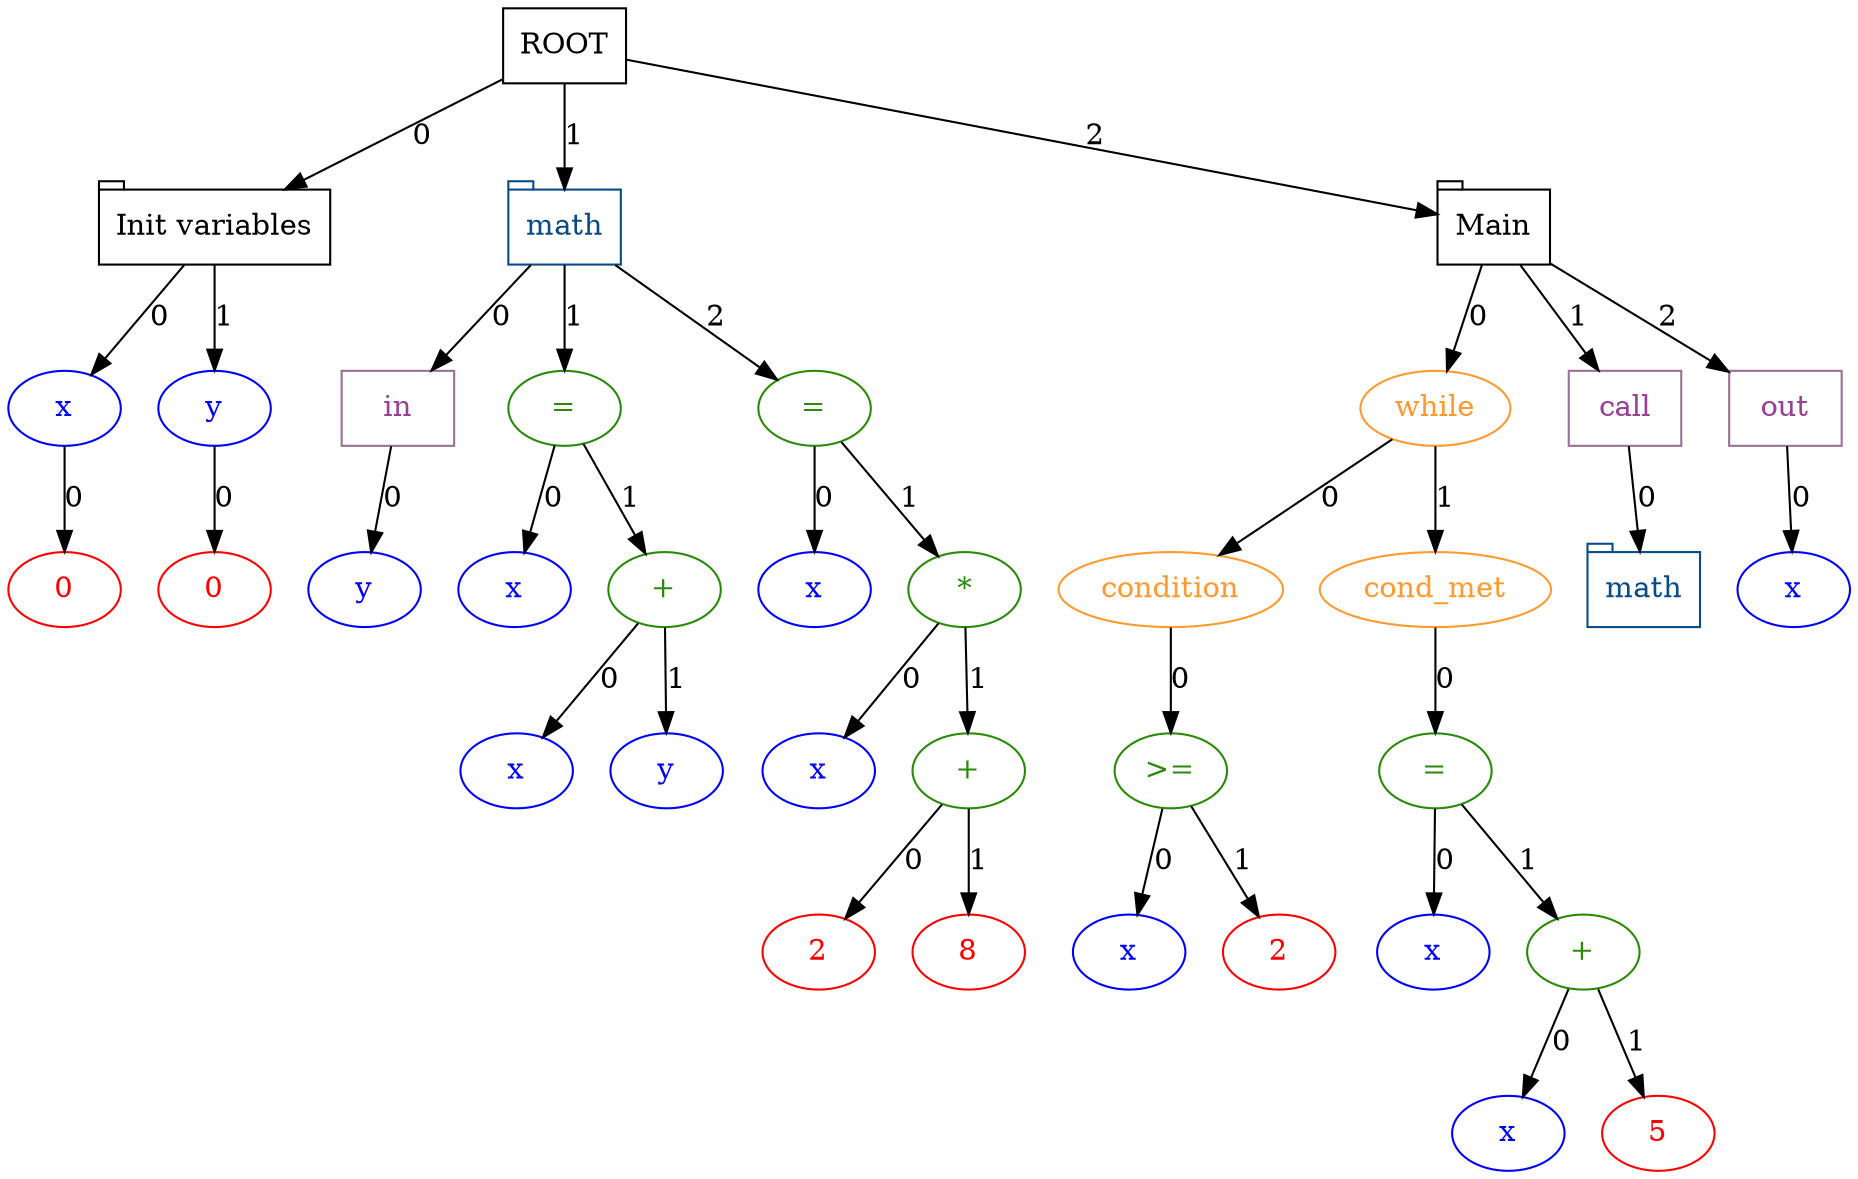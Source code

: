 digraph DotGraph
{
    Node0 [shape="box", color="black", fontcolor="black", fillcolor="white", style="solid", weight="1", label="ROOT"];
    Node0 -> Node1 [color="black", style="solid", weight="1", label="0"];
    Node1 [shape="tab", color="black", fontcolor="black", fillcolor="white", style="solid", weight="1", label="Init variables"];
    Node1 -> Node2 [color="black", style="solid", weight="1", label="0"];
    Node2 [shape="ellipse", color="blue", fontcolor="blue", fillcolor="white", style="solid", weight="1", label="x"];
    Node2 -> Node3 [color="black", style="solid", weight="1", label="0"];
    Node3 [shape="ellipse", color="red", fontcolor="red", fillcolor="white", style="solid", weight="1", label="0"];
    Node1 -> Node4 [color="black", style="solid", weight="1", label="1"];
    Node4 [shape="ellipse", color="blue", fontcolor="blue", fillcolor="white", style="solid", weight="1", label="y"];
    Node4 -> Node5 [color="black", style="solid", weight="1", label="0"];
    Node5 [shape="ellipse", color="red", fontcolor="red", fillcolor="white", style="solid", weight="1", label="0"];
    Node0 -> Node6 [color="black", style="solid", weight="1", label="1"];
    Node6 [shape="tab", color="#084B8A", fontcolor="#084B8A", fillcolor="white", style="solid", weight="1", label="math"];
    Node6 -> Node7 [color="black", style="solid", weight="1", label="0"];
    Node7 [shape="box", color="#9A7195", fontcolor="#9A4195", fillcolor="white", style="solid", weight="1", label="in"];
    Node7 -> Node8 [color="black", style="solid", weight="1", label="0"];
    Node8 [shape="ellipse", color="blue", fontcolor="blue", fillcolor="white", style="solid", weight="1", label="y"];
    Node6 -> Node9 [color="black", style="solid", weight="1", label="1"];
    Node9 [shape="ellipse", color="#298A08", fontcolor="#298A08", fillcolor="white", style="solid", weight="1", label="="];
    Node9 -> Node10 [color="black", style="solid", weight="1", label="0"];
    Node10 [shape="ellipse", color="blue", fontcolor="blue", fillcolor="white", style="solid", weight="1", label="x"];
    Node9 -> Node11 [color="black", style="solid", weight="1", label="1"];
    Node11 [shape="ellipse", color="#298A08", fontcolor="#298A08", fillcolor="white", style="solid", weight="1", label="+"];
    Node11 -> Node12 [color="black", style="solid", weight="1", label="0"];
    Node12 [shape="ellipse", color="blue", fontcolor="blue", fillcolor="white", style="solid", weight="1", label="x"];
    Node11 -> Node13 [color="black", style="solid", weight="1", label="1"];
    Node13 [shape="ellipse", color="blue", fontcolor="blue", fillcolor="white", style="solid", weight="1", label="y"];
    Node6 -> Node14 [color="black", style="solid", weight="1", label="2"];
    Node14 [shape="ellipse", color="#298A08", fontcolor="#298A08", fillcolor="white", style="solid", weight="1", label="="];
    Node14 -> Node15 [color="black", style="solid", weight="1", label="0"];
    Node15 [shape="ellipse", color="blue", fontcolor="blue", fillcolor="white", style="solid", weight="1", label="x"];
    Node14 -> Node16 [color="black", style="solid", weight="1", label="1"];
    Node16 [shape="ellipse", color="#298A08", fontcolor="#298A08", fillcolor="white", style="solid", weight="1", label="*"];
    Node16 -> Node17 [color="black", style="solid", weight="1", label="0"];
    Node17 [shape="ellipse", color="blue", fontcolor="blue", fillcolor="white", style="solid", weight="1", label="x"];
    Node16 -> Node18 [color="black", style="solid", weight="1", label="1"];
    Node18 [shape="ellipse", color="#298A08", fontcolor="#298A08", fillcolor="white", style="solid", weight="1", label="+"];
    Node18 -> Node19 [color="black", style="solid", weight="1", label="0"];
    Node19 [shape="ellipse", color="red", fontcolor="red", fillcolor="white", style="solid", weight="1", label="2"];
    Node18 -> Node20 [color="black", style="solid", weight="1", label="1"];
    Node20 [shape="ellipse", color="red", fontcolor="red", fillcolor="white", style="solid", weight="1", label="8"];
    Node0 -> Node21 [color="black", style="solid", weight="1", label="2"];
    Node21 [shape="tab", color="black", fontcolor="black", fillcolor="white", style="solid", weight="1", label="Main"];
    Node21 -> Node22 [color="black", style="solid", weight="1", label="0"];
    Node22 [shape="ellipse", color="#FE9A2E", fontcolor="#FE9A2E", fillcolor="white", style="solid", weight="1", label="while"];
    Node22 -> Node23 [color="black", style="solid", weight="1", label="0"];
    Node23 [shape="ellipse", color="#FE9A2E", fontcolor="#FE9A2E", fillcolor="white", style="solid", weight="1", label="condition"];
    Node23 -> Node24 [color="black", style="solid", weight="1", label="0"];
    Node24 [shape="ellipse", color="#298A08", fontcolor="#298A08", fillcolor="white", style="solid", weight="1", label=">="];
    Node24 -> Node25 [color="black", style="solid", weight="1", label="0"];
    Node25 [shape="ellipse", color="blue", fontcolor="blue", fillcolor="white", style="solid", weight="1", label="x"];
    Node24 -> Node26 [color="black", style="solid", weight="1", label="1"];
    Node26 [shape="ellipse", color="red", fontcolor="red", fillcolor="white", style="solid", weight="1", label="2"];
    Node22 -> Node27 [color="black", style="solid", weight="1", label="1"];
    Node27 [shape="ellipse", color="#FE9A2E", fontcolor="#FE9A2E", fillcolor="white", style="solid", weight="1", label="cond_met"];
    Node27 -> Node28 [color="black", style="solid", weight="1", label="0"];
    Node28 [shape="ellipse", color="#298A08", fontcolor="#298A08", fillcolor="white", style="solid", weight="1", label="="];
    Node28 -> Node29 [color="black", style="solid", weight="1", label="0"];
    Node29 [shape="ellipse", color="blue", fontcolor="blue", fillcolor="white", style="solid", weight="1", label="x"];
    Node28 -> Node30 [color="black", style="solid", weight="1", label="1"];
    Node30 [shape="ellipse", color="#298A08", fontcolor="#298A08", fillcolor="white", style="solid", weight="1", label="+"];
    Node30 -> Node31 [color="black", style="solid", weight="1", label="0"];
    Node31 [shape="ellipse", color="blue", fontcolor="blue", fillcolor="white", style="solid", weight="1", label="x"];
    Node30 -> Node32 [color="black", style="solid", weight="1", label="1"];
    Node32 [shape="ellipse", color="red", fontcolor="red", fillcolor="white", style="solid", weight="1", label="5"];
    Node21 -> Node33 [color="black", style="solid", weight="1", label="1"];
    Node33 [shape="box", color="#9A7195", fontcolor="#9A4195", fillcolor="white", style="solid", weight="1", label="call"];
    Node33 -> Node34 [color="black", style="solid", weight="1", label="0"];
    Node34 [shape="tab", color="#084B8A", fontcolor="#084B8A", fillcolor="white", style="solid", weight="1", label="math"];
    Node21 -> Node35 [color="black", style="solid", weight="1", label="2"];
    Node35 [shape="box", color="#9A7195", fontcolor="#9A4195", fillcolor="white", style="solid", weight="1", label="out"];
    Node35 -> Node36 [color="black", style="solid", weight="1", label="0"];
    Node36 [shape="ellipse", color="blue", fontcolor="blue", fillcolor="white", style="solid", weight="1", label="x"];
}

